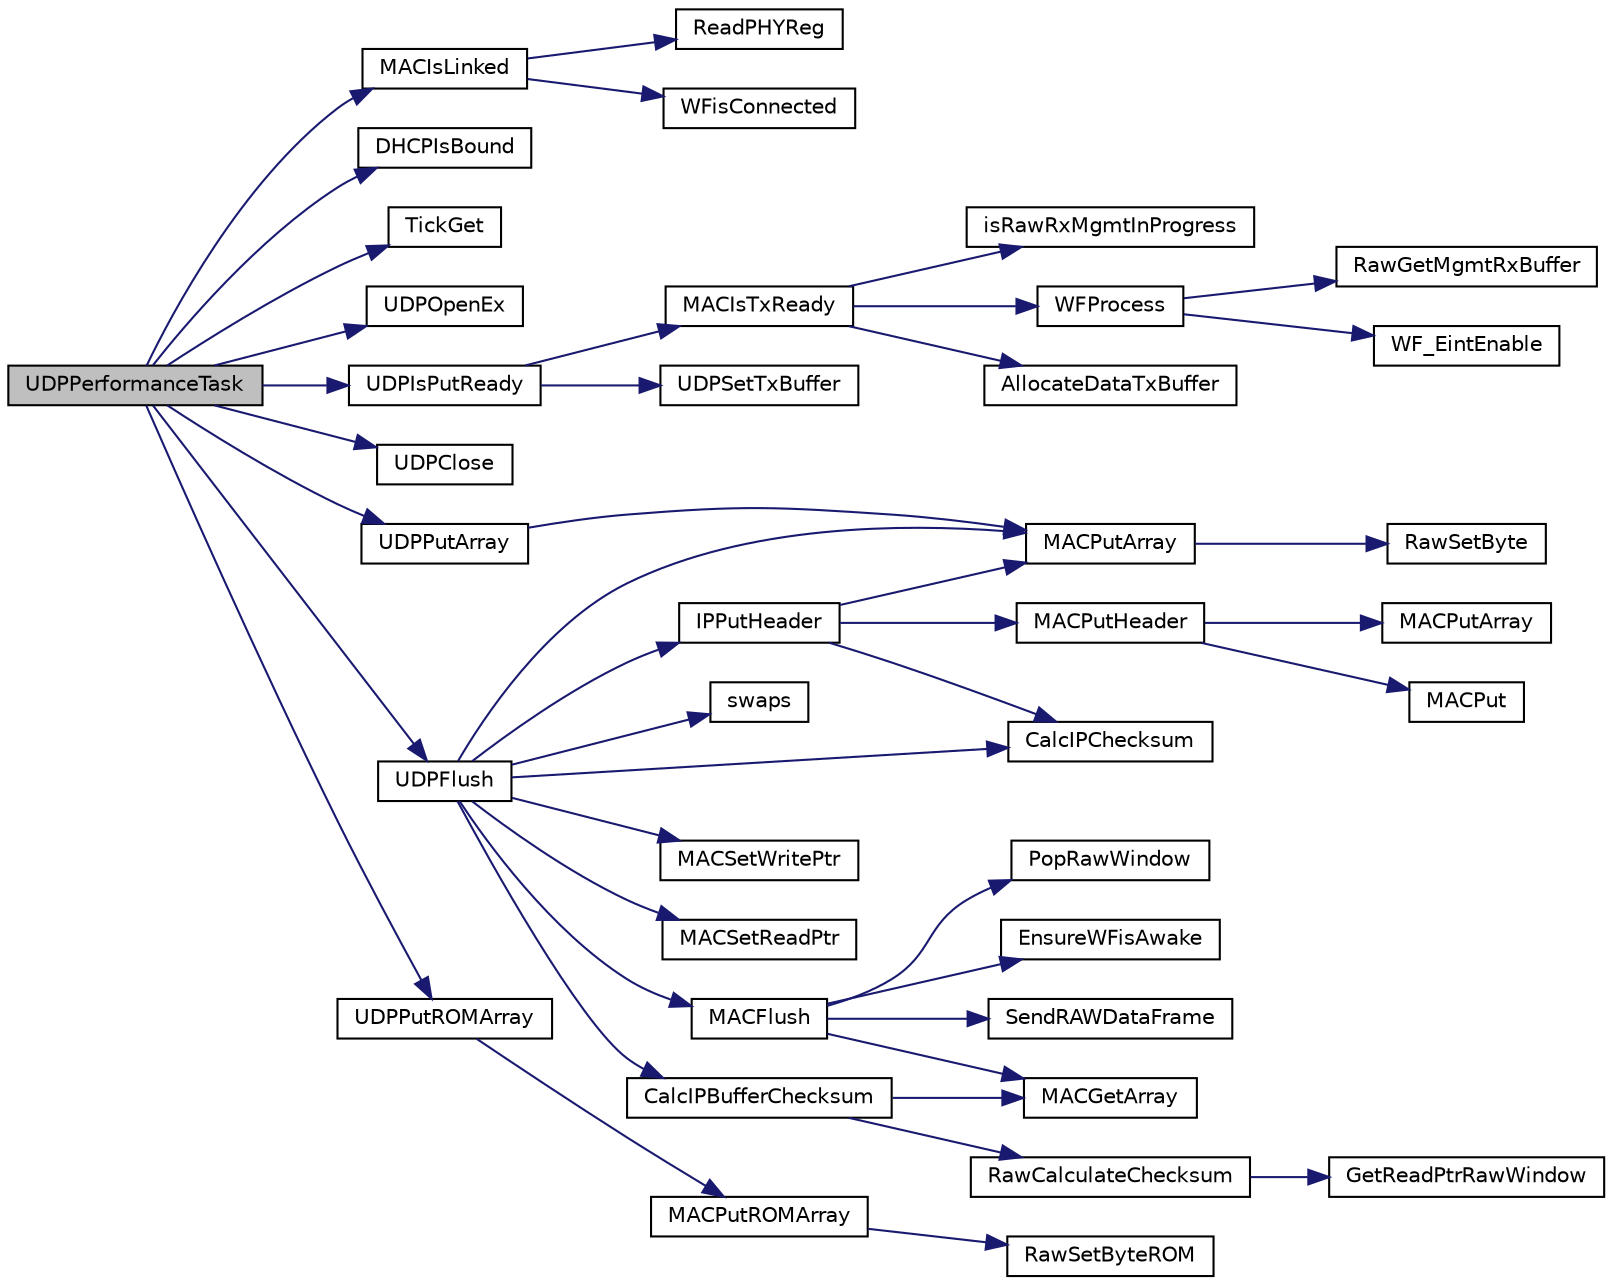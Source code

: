 digraph "UDPPerformanceTask"
{
  edge [fontname="Helvetica",fontsize="10",labelfontname="Helvetica",labelfontsize="10"];
  node [fontname="Helvetica",fontsize="10",shape=record];
  rankdir="LR";
  Node1 [label="UDPPerformanceTask",height=0.2,width=0.4,color="black", fillcolor="grey75", style="filled", fontcolor="black"];
  Node1 -> Node2 [color="midnightblue",fontsize="10",style="solid",fontname="Helvetica"];
  Node2 [label="MACIsLinked",height=0.2,width=0.4,color="black", fillcolor="white", style="filled",URL="$_m_a_c_8h.html#a0b700fbc3ad2a6c7c389026bfd38e0f1"];
  Node2 -> Node3 [color="midnightblue",fontsize="10",style="solid",fontname="Helvetica"];
  Node3 [label="ReadPHYReg",height=0.2,width=0.4,color="black", fillcolor="white", style="filled",URL="$_e_n_c28_j60_8c.html#a81741d7c8ce6dbb91df36e900740ce7c"];
  Node2 -> Node4 [color="midnightblue",fontsize="10",style="solid",fontname="Helvetica"];
  Node4 [label="WFisConnected",height=0.2,width=0.4,color="black", fillcolor="white", style="filled",URL="$_w_f_driver_prv_8h.html#a362106faaf52a4ce9a1b9e6ca3297a1f"];
  Node1 -> Node5 [color="midnightblue",fontsize="10",style="solid",fontname="Helvetica"];
  Node5 [label="DHCPIsBound",height=0.2,width=0.4,color="black", fillcolor="white", style="filled",URL="$_d_h_c_p_8h.html#a5b3f99725f4790cebbda3f38a1377e5a"];
  Node1 -> Node6 [color="midnightblue",fontsize="10",style="solid",fontname="Helvetica"];
  Node6 [label="TickGet",height=0.2,width=0.4,color="black", fillcolor="white", style="filled",URL="$_tick_8h.html#a035d1d3f8afdca7abedf588ee1b20af0"];
  Node1 -> Node7 [color="midnightblue",fontsize="10",style="solid",fontname="Helvetica"];
  Node7 [label="UDPOpenEx",height=0.2,width=0.4,color="black", fillcolor="white", style="filled",URL="$_u_d_p_8h.html#ae5069afb0cda35b9a306dcb37f222822"];
  Node1 -> Node8 [color="midnightblue",fontsize="10",style="solid",fontname="Helvetica"];
  Node8 [label="UDPIsPutReady",height=0.2,width=0.4,color="black", fillcolor="white", style="filled",URL="$_u_d_p_8h.html#a8a80f5aa86eba6a6b09cb1a0eb7f01cb"];
  Node8 -> Node9 [color="midnightblue",fontsize="10",style="solid",fontname="Helvetica"];
  Node9 [label="MACIsTxReady",height=0.2,width=0.4,color="black", fillcolor="white", style="filled",URL="$_m_a_c_8h.html#a99937ac52db1a95f86ca59779640bcbe"];
  Node9 -> Node10 [color="midnightblue",fontsize="10",style="solid",fontname="Helvetica"];
  Node10 [label="isRawRxMgmtInProgress",height=0.2,width=0.4,color="black", fillcolor="white", style="filled",URL="$_w_f_mac_8c.html#aa0566405da4973f3c579dbc046af0848"];
  Node9 -> Node11 [color="midnightblue",fontsize="10",style="solid",fontname="Helvetica"];
  Node11 [label="WFProcess",height=0.2,width=0.4,color="black", fillcolor="white", style="filled",URL="$_w_f_api_8h.html#ab40c33ce57709d716eea07a0a76b16dd"];
  Node11 -> Node12 [color="midnightblue",fontsize="10",style="solid",fontname="Helvetica"];
  Node12 [label="RawGetMgmtRxBuffer",height=0.2,width=0.4,color="black", fillcolor="white", style="filled",URL="$_w_f_raw_8h.html#ad4dc4ee21d997183f947293c0a52d293"];
  Node11 -> Node13 [color="midnightblue",fontsize="10",style="solid",fontname="Helvetica"];
  Node13 [label="WF_EintEnable",height=0.2,width=0.4,color="black", fillcolor="white", style="filled",URL="$_w_f_api_8h.html#a939bc519999b13755ac6af4911d8fffb"];
  Node9 -> Node14 [color="midnightblue",fontsize="10",style="solid",fontname="Helvetica"];
  Node14 [label="AllocateDataTxBuffer",height=0.2,width=0.4,color="black", fillcolor="white", style="filled",URL="$_w_f_raw_8h.html#a7516a7177c1b9a843d543c57c4192af5"];
  Node8 -> Node15 [color="midnightblue",fontsize="10",style="solid",fontname="Helvetica"];
  Node15 [label="UDPSetTxBuffer",height=0.2,width=0.4,color="black", fillcolor="white", style="filled",URL="$_u_d_p_8c.html#a7cf79fb1794e17d66e3e960dba97097b"];
  Node1 -> Node16 [color="midnightblue",fontsize="10",style="solid",fontname="Helvetica"];
  Node16 [label="UDPClose",height=0.2,width=0.4,color="black", fillcolor="white", style="filled",URL="$_u_d_p_8h.html#ab324430d82f92d41aec441f45ddf7d0f"];
  Node1 -> Node17 [color="midnightblue",fontsize="10",style="solid",fontname="Helvetica"];
  Node17 [label="UDPPutArray",height=0.2,width=0.4,color="black", fillcolor="white", style="filled",URL="$_u_d_p_8h.html#a372fafc6c39a309ddc9bd3408b16a267"];
  Node17 -> Node18 [color="midnightblue",fontsize="10",style="solid",fontname="Helvetica"];
  Node18 [label="MACPutArray",height=0.2,width=0.4,color="black", fillcolor="white", style="filled",URL="$_m_a_c_8h.html#a87a779bb5e5f2c7ffc444f52d696efa2"];
  Node18 -> Node19 [color="midnightblue",fontsize="10",style="solid",fontname="Helvetica"];
  Node19 [label="RawSetByte",height=0.2,width=0.4,color="black", fillcolor="white", style="filled",URL="$_w_f_raw_8h.html#a080df0a533459a28bfccb89781df5e3a"];
  Node1 -> Node20 [color="midnightblue",fontsize="10",style="solid",fontname="Helvetica"];
  Node20 [label="UDPPutROMArray",height=0.2,width=0.4,color="black", fillcolor="white", style="filled",URL="$_u_d_p_8h.html#a3e45deb17e39a300bf04336d9223ab8b"];
  Node20 -> Node21 [color="midnightblue",fontsize="10",style="solid",fontname="Helvetica"];
  Node21 [label="MACPutROMArray",height=0.2,width=0.4,color="black", fillcolor="white", style="filled",URL="$_m_a_c_8h.html#aa820326baa2d0dbc487c32301b9ad436"];
  Node21 -> Node22 [color="midnightblue",fontsize="10",style="solid",fontname="Helvetica"];
  Node22 [label="RawSetByteROM",height=0.2,width=0.4,color="black", fillcolor="white", style="filled",URL="$_w_f_raw_8h.html#ae637669ad0062075a7f292f438c3ff72"];
  Node1 -> Node23 [color="midnightblue",fontsize="10",style="solid",fontname="Helvetica"];
  Node23 [label="UDPFlush",height=0.2,width=0.4,color="black", fillcolor="white", style="filled",URL="$_u_d_p_8h.html#a6a60054cd55ad4d0e70b78f8083a39bd"];
  Node23 -> Node24 [color="midnightblue",fontsize="10",style="solid",fontname="Helvetica"];
  Node24 [label="swaps",height=0.2,width=0.4,color="black", fillcolor="white", style="filled",URL="$_helpers_8h.html#add09104747ab0b189bcd8137ab2458ea"];
  Node23 -> Node25 [color="midnightblue",fontsize="10",style="solid",fontname="Helvetica"];
  Node25 [label="CalcIPChecksum",height=0.2,width=0.4,color="black", fillcolor="white", style="filled",URL="$_helpers_8h.html#a9274752ec58a3cc6b2a9518a6e417fc3"];
  Node23 -> Node26 [color="midnightblue",fontsize="10",style="solid",fontname="Helvetica"];
  Node26 [label="MACSetWritePtr",height=0.2,width=0.4,color="black", fillcolor="white", style="filled",URL="$_m_a_c_8h.html#a76abcd85736be75ac9dee35b573bb90d"];
  Node23 -> Node27 [color="midnightblue",fontsize="10",style="solid",fontname="Helvetica"];
  Node27 [label="IPPutHeader",height=0.2,width=0.4,color="black", fillcolor="white", style="filled",URL="$_i_p_8h.html#ad3bcc7a7c328bc6435c97646a25d21f0"];
  Node27 -> Node25 [color="midnightblue",fontsize="10",style="solid",fontname="Helvetica"];
  Node27 -> Node28 [color="midnightblue",fontsize="10",style="solid",fontname="Helvetica"];
  Node28 [label="MACPutHeader",height=0.2,width=0.4,color="black", fillcolor="white", style="filled",URL="$_m_a_c_8h.html#af507be7571c519d47045cc4254f7ff54"];
  Node28 -> Node29 [color="midnightblue",fontsize="10",style="solid",fontname="Helvetica"];
  Node29 [label="MACPutArray",height=0.2,width=0.4,color="black", fillcolor="white", style="filled",URL="$_e_n_c28_j60_8c.html#a87a779bb5e5f2c7ffc444f52d696efa2"];
  Node28 -> Node30 [color="midnightblue",fontsize="10",style="solid",fontname="Helvetica"];
  Node30 [label="MACPut",height=0.2,width=0.4,color="black", fillcolor="white", style="filled",URL="$_e_n_c28_j60_8c.html#a9a1910d847af55acbfd90ef175be44b9"];
  Node27 -> Node18 [color="midnightblue",fontsize="10",style="solid",fontname="Helvetica"];
  Node23 -> Node18 [color="midnightblue",fontsize="10",style="solid",fontname="Helvetica"];
  Node23 -> Node31 [color="midnightblue",fontsize="10",style="solid",fontname="Helvetica"];
  Node31 [label="MACSetReadPtr",height=0.2,width=0.4,color="black", fillcolor="white", style="filled",URL="$_m_a_c_8h.html#aad63644420d87642a890d2f41abb7454"];
  Node23 -> Node32 [color="midnightblue",fontsize="10",style="solid",fontname="Helvetica"];
  Node32 [label="CalcIPBufferChecksum",height=0.2,width=0.4,color="black", fillcolor="white", style="filled",URL="$_m_a_c_8h.html#af14a0a88eef0ca101814acf1157f42a3"];
  Node32 -> Node33 [color="midnightblue",fontsize="10",style="solid",fontname="Helvetica"];
  Node33 [label="MACGetArray",height=0.2,width=0.4,color="black", fillcolor="white", style="filled",URL="$_e_n_c28_j60_8c.html#a89d13e85195c0d00f308194305845016"];
  Node32 -> Node34 [color="midnightblue",fontsize="10",style="solid",fontname="Helvetica"];
  Node34 [label="RawCalculateChecksum",height=0.2,width=0.4,color="black", fillcolor="white", style="filled",URL="$_w_f_mac__24_g_8c.html#a2e5031b0e0826a0f5db5135eb755ae32"];
  Node34 -> Node35 [color="midnightblue",fontsize="10",style="solid",fontname="Helvetica"];
  Node35 [label="GetReadPtrRawWindow",height=0.2,width=0.4,color="black", fillcolor="white", style="filled",URL="$_w_f_driver_raw__24_g_8c.html#ae462dfa5314eeb1b58cf6cca8fa7ad3e"];
  Node23 -> Node36 [color="midnightblue",fontsize="10",style="solid",fontname="Helvetica"];
  Node36 [label="MACFlush",height=0.2,width=0.4,color="black", fillcolor="white", style="filled",URL="$_m_a_c_8h.html#a38dc2cc8c71b2f6bfe51ea8db2acc67c"];
  Node36 -> Node33 [color="midnightblue",fontsize="10",style="solid",fontname="Helvetica"];
  Node36 -> Node37 [color="midnightblue",fontsize="10",style="solid",fontname="Helvetica"];
  Node37 [label="PopRawWindow",height=0.2,width=0.4,color="black", fillcolor="white", style="filled",URL="$_w_f_raw_8h.html#ae50feb41702ee7a5f6ab679e87d364ba"];
  Node36 -> Node38 [color="midnightblue",fontsize="10",style="solid",fontname="Helvetica"];
  Node38 [label="EnsureWFisAwake",height=0.2,width=0.4,color="black", fillcolor="white", style="filled",URL="$_w_f_driver_prv_8h.html#a967067df584a596445a8bc793df7933e"];
  Node36 -> Node39 [color="midnightblue",fontsize="10",style="solid",fontname="Helvetica"];
  Node39 [label="SendRAWDataFrame",height=0.2,width=0.4,color="black", fillcolor="white", style="filled",URL="$_w_f_raw_8h.html#ab3fe180f412b7b947ea503780d308724"];
}
